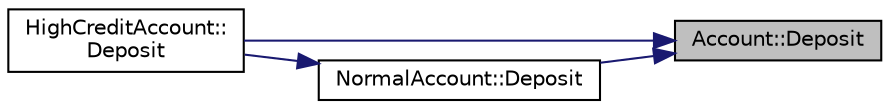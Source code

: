 digraph "Account::Deposit"
{
 // LATEX_PDF_SIZE
  edge [fontname="Helvetica",fontsize="10",labelfontname="Helvetica",labelfontsize="10"];
  node [fontname="Helvetica",fontsize="10",shape=record];
  rankdir="RL";
  Node1 [label="Account::Deposit",height=0.2,width=0.4,color="black", fillcolor="grey75", style="filled", fontcolor="black",tooltip="계좌정보 출력"];
  Node1 -> Node2 [dir="back",color="midnightblue",fontsize="10",style="solid",fontname="Helvetica"];
  Node2 [label="HighCreditAccount::\lDeposit",height=0.2,width=0.4,color="black", fillcolor="white", style="filled",URL="$class_high_credit_account.html#afe3dd8646135f8e3f70376fa3781e838",tooltip="계좌정보 출력"];
  Node1 -> Node3 [dir="back",color="midnightblue",fontsize="10",style="solid",fontname="Helvetica"];
  Node3 [label="NormalAccount::Deposit",height=0.2,width=0.4,color="black", fillcolor="white", style="filled",URL="$class_normal_account.html#ade057e30449163a6b0246ae893523aac",tooltip="계좌정보 출력"];
  Node3 -> Node2 [dir="back",color="midnightblue",fontsize="10",style="solid",fontname="Helvetica"];
}
